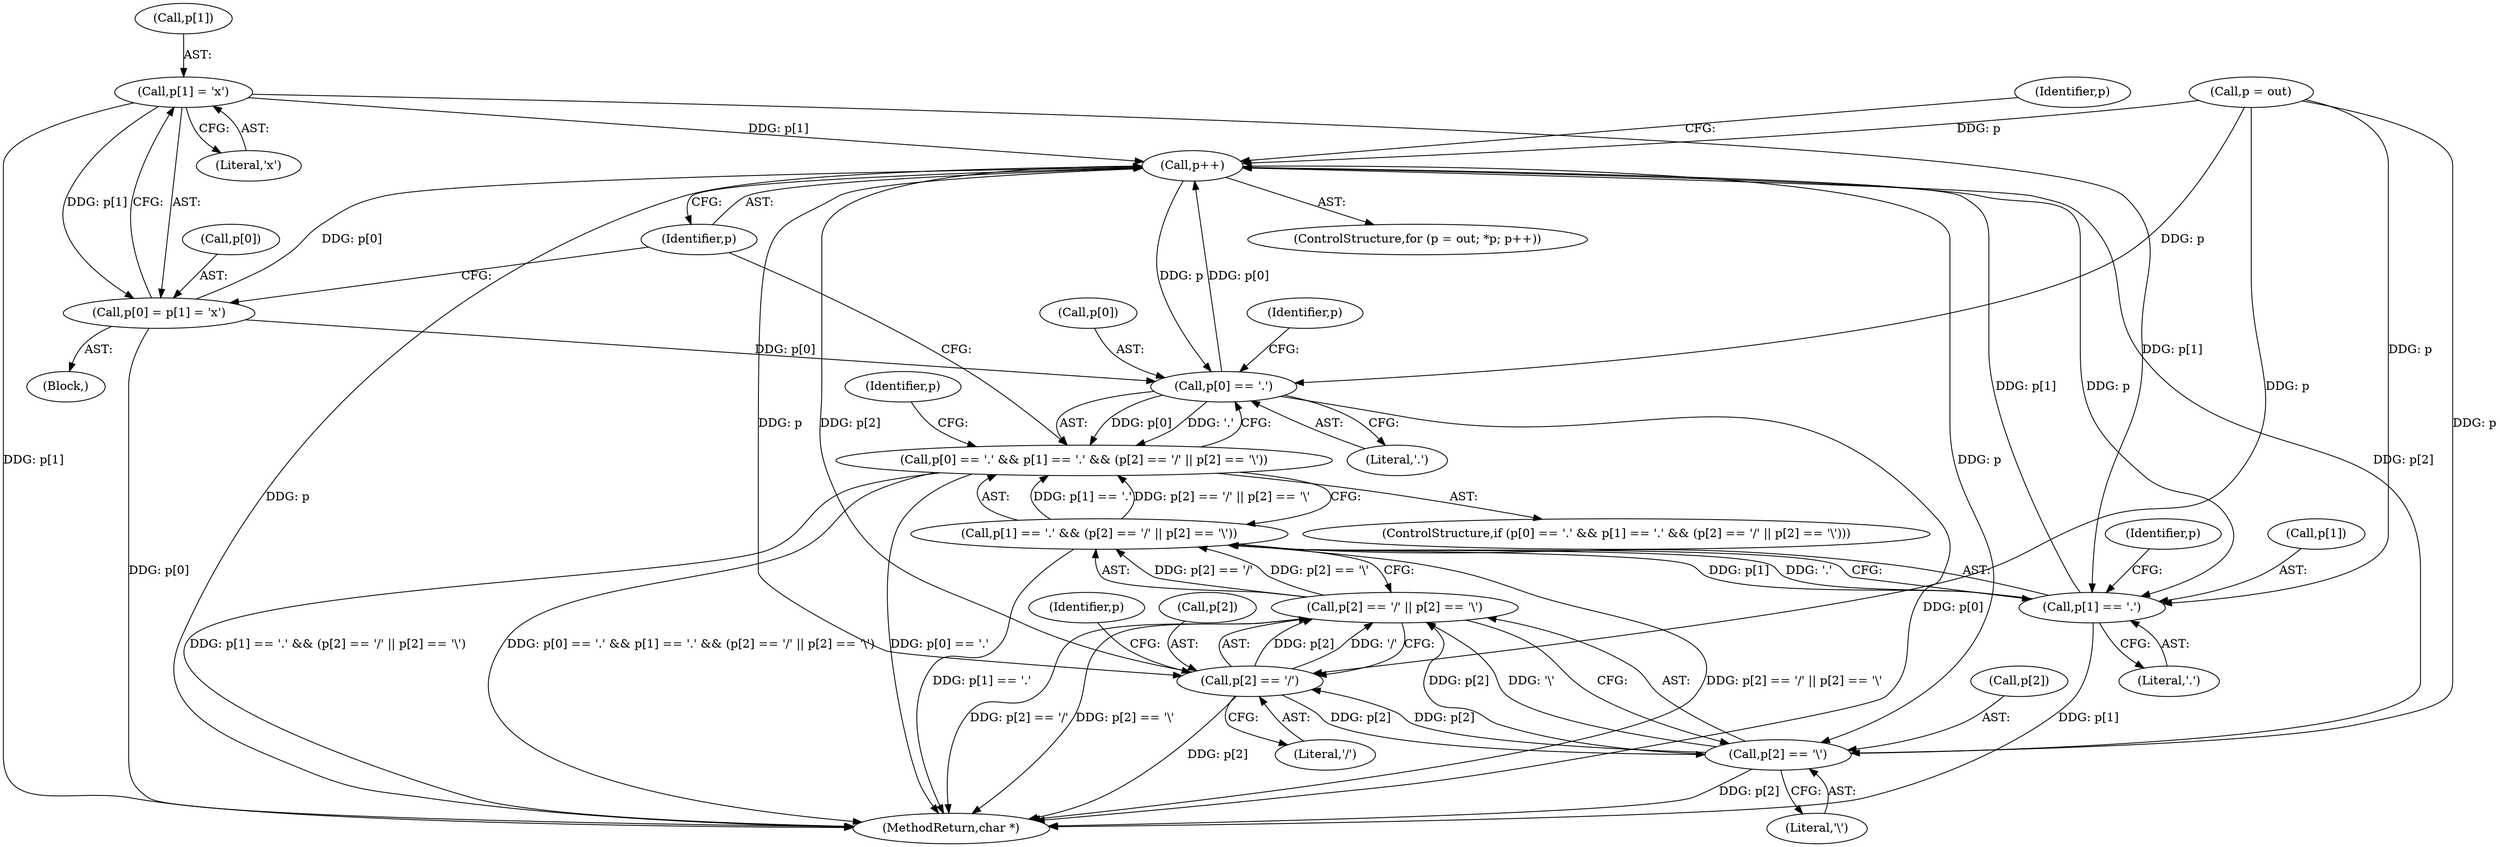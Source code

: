 digraph "0_libmspack_7cadd489698be117c47efcadd742651594429e6d@array" {
"1000174" [label="(Call,p[1] = 'x')"];
"1000142" [label="(Call,p++)"];
"1000147" [label="(Call,p[0] == '.')"];
"1000146" [label="(Call,p[0] == '.' && p[1] == '.' && (p[2] == '/' || p[2] == '\\'))"];
"1000153" [label="(Call,p[1] == '.')"];
"1000152" [label="(Call,p[1] == '.' && (p[2] == '/' || p[2] == '\\'))"];
"1000159" [label="(Call,p[2] == '/')"];
"1000158" [label="(Call,p[2] == '/' || p[2] == '\\')"];
"1000164" [label="(Call,p[2] == '\\')"];
"1000170" [label="(Call,p[0] = p[1] = 'x')"];
"1000157" [label="(Literal,'.')"];
"1000170" [label="(Call,p[0] = p[1] = 'x')"];
"1000136" [label="(ControlStructure,for (p = out; *p; p++))"];
"1000151" [label="(Literal,'.')"];
"1000155" [label="(Identifier,p)"];
"1000174" [label="(Call,p[1] = 'x')"];
"1000158" [label="(Call,p[2] == '/' || p[2] == '\\')"];
"1000148" [label="(Call,p[0])"];
"1000178" [label="(Literal,'x')"];
"1000159" [label="(Call,p[2] == '/')"];
"1000142" [label="(Call,p++)"];
"1000169" [label="(Block,)"];
"1000181" [label="(MethodReturn,char *)"];
"1000152" [label="(Call,p[1] == '.' && (p[2] == '/' || p[2] == '\\'))"];
"1000137" [label="(Call,p = out)"];
"1000166" [label="(Identifier,p)"];
"1000172" [label="(Identifier,p)"];
"1000165" [label="(Call,p[2])"];
"1000141" [label="(Identifier,p)"];
"1000164" [label="(Call,p[2] == '\\')"];
"1000171" [label="(Call,p[0])"];
"1000161" [label="(Identifier,p)"];
"1000143" [label="(Identifier,p)"];
"1000163" [label="(Literal,'/')"];
"1000145" [label="(ControlStructure,if (p[0] == '.' && p[1] == '.' && (p[2] == '/' || p[2] == '\\')))"];
"1000147" [label="(Call,p[0] == '.')"];
"1000160" [label="(Call,p[2])"];
"1000153" [label="(Call,p[1] == '.')"];
"1000175" [label="(Call,p[1])"];
"1000146" [label="(Call,p[0] == '.' && p[1] == '.' && (p[2] == '/' || p[2] == '\\'))"];
"1000154" [label="(Call,p[1])"];
"1000168" [label="(Literal,'\\')"];
"1000174" -> "1000170"  [label="AST: "];
"1000174" -> "1000178"  [label="CFG: "];
"1000175" -> "1000174"  [label="AST: "];
"1000178" -> "1000174"  [label="AST: "];
"1000170" -> "1000174"  [label="CFG: "];
"1000174" -> "1000181"  [label="DDG: p[1]"];
"1000174" -> "1000142"  [label="DDG: p[1]"];
"1000174" -> "1000153"  [label="DDG: p[1]"];
"1000174" -> "1000170"  [label="DDG: p[1]"];
"1000142" -> "1000136"  [label="AST: "];
"1000142" -> "1000143"  [label="CFG: "];
"1000143" -> "1000142"  [label="AST: "];
"1000141" -> "1000142"  [label="CFG: "];
"1000142" -> "1000181"  [label="DDG: p"];
"1000159" -> "1000142"  [label="DDG: p[2]"];
"1000147" -> "1000142"  [label="DDG: p[0]"];
"1000153" -> "1000142"  [label="DDG: p[1]"];
"1000137" -> "1000142"  [label="DDG: p"];
"1000164" -> "1000142"  [label="DDG: p[2]"];
"1000170" -> "1000142"  [label="DDG: p[0]"];
"1000142" -> "1000147"  [label="DDG: p"];
"1000142" -> "1000153"  [label="DDG: p"];
"1000142" -> "1000159"  [label="DDG: p"];
"1000142" -> "1000164"  [label="DDG: p"];
"1000147" -> "1000146"  [label="AST: "];
"1000147" -> "1000151"  [label="CFG: "];
"1000148" -> "1000147"  [label="AST: "];
"1000151" -> "1000147"  [label="AST: "];
"1000155" -> "1000147"  [label="CFG: "];
"1000146" -> "1000147"  [label="CFG: "];
"1000147" -> "1000181"  [label="DDG: p[0]"];
"1000147" -> "1000146"  [label="DDG: p[0]"];
"1000147" -> "1000146"  [label="DDG: '.'"];
"1000137" -> "1000147"  [label="DDG: p"];
"1000170" -> "1000147"  [label="DDG: p[0]"];
"1000146" -> "1000145"  [label="AST: "];
"1000146" -> "1000152"  [label="CFG: "];
"1000152" -> "1000146"  [label="AST: "];
"1000172" -> "1000146"  [label="CFG: "];
"1000143" -> "1000146"  [label="CFG: "];
"1000146" -> "1000181"  [label="DDG: p[1] == '.' && (p[2] == '/' || p[2] == '\\')"];
"1000146" -> "1000181"  [label="DDG: p[0] == '.' && p[1] == '.' && (p[2] == '/' || p[2] == '\\')"];
"1000146" -> "1000181"  [label="DDG: p[0] == '.'"];
"1000152" -> "1000146"  [label="DDG: p[1] == '.'"];
"1000152" -> "1000146"  [label="DDG: p[2] == '/' || p[2] == '\\'"];
"1000153" -> "1000152"  [label="AST: "];
"1000153" -> "1000157"  [label="CFG: "];
"1000154" -> "1000153"  [label="AST: "];
"1000157" -> "1000153"  [label="AST: "];
"1000161" -> "1000153"  [label="CFG: "];
"1000152" -> "1000153"  [label="CFG: "];
"1000153" -> "1000181"  [label="DDG: p[1]"];
"1000153" -> "1000152"  [label="DDG: p[1]"];
"1000153" -> "1000152"  [label="DDG: '.'"];
"1000137" -> "1000153"  [label="DDG: p"];
"1000152" -> "1000158"  [label="CFG: "];
"1000158" -> "1000152"  [label="AST: "];
"1000152" -> "1000181"  [label="DDG: p[2] == '/' || p[2] == '\\'"];
"1000152" -> "1000181"  [label="DDG: p[1] == '.'"];
"1000158" -> "1000152"  [label="DDG: p[2] == '/'"];
"1000158" -> "1000152"  [label="DDG: p[2] == '\\'"];
"1000159" -> "1000158"  [label="AST: "];
"1000159" -> "1000163"  [label="CFG: "];
"1000160" -> "1000159"  [label="AST: "];
"1000163" -> "1000159"  [label="AST: "];
"1000166" -> "1000159"  [label="CFG: "];
"1000158" -> "1000159"  [label="CFG: "];
"1000159" -> "1000181"  [label="DDG: p[2]"];
"1000159" -> "1000158"  [label="DDG: p[2]"];
"1000159" -> "1000158"  [label="DDG: '/'"];
"1000137" -> "1000159"  [label="DDG: p"];
"1000164" -> "1000159"  [label="DDG: p[2]"];
"1000159" -> "1000164"  [label="DDG: p[2]"];
"1000158" -> "1000164"  [label="CFG: "];
"1000164" -> "1000158"  [label="AST: "];
"1000158" -> "1000181"  [label="DDG: p[2] == '/'"];
"1000158" -> "1000181"  [label="DDG: p[2] == '\\'"];
"1000164" -> "1000158"  [label="DDG: p[2]"];
"1000164" -> "1000158"  [label="DDG: '\\'"];
"1000164" -> "1000168"  [label="CFG: "];
"1000165" -> "1000164"  [label="AST: "];
"1000168" -> "1000164"  [label="AST: "];
"1000164" -> "1000181"  [label="DDG: p[2]"];
"1000137" -> "1000164"  [label="DDG: p"];
"1000170" -> "1000169"  [label="AST: "];
"1000171" -> "1000170"  [label="AST: "];
"1000143" -> "1000170"  [label="CFG: "];
"1000170" -> "1000181"  [label="DDG: p[0]"];
}
